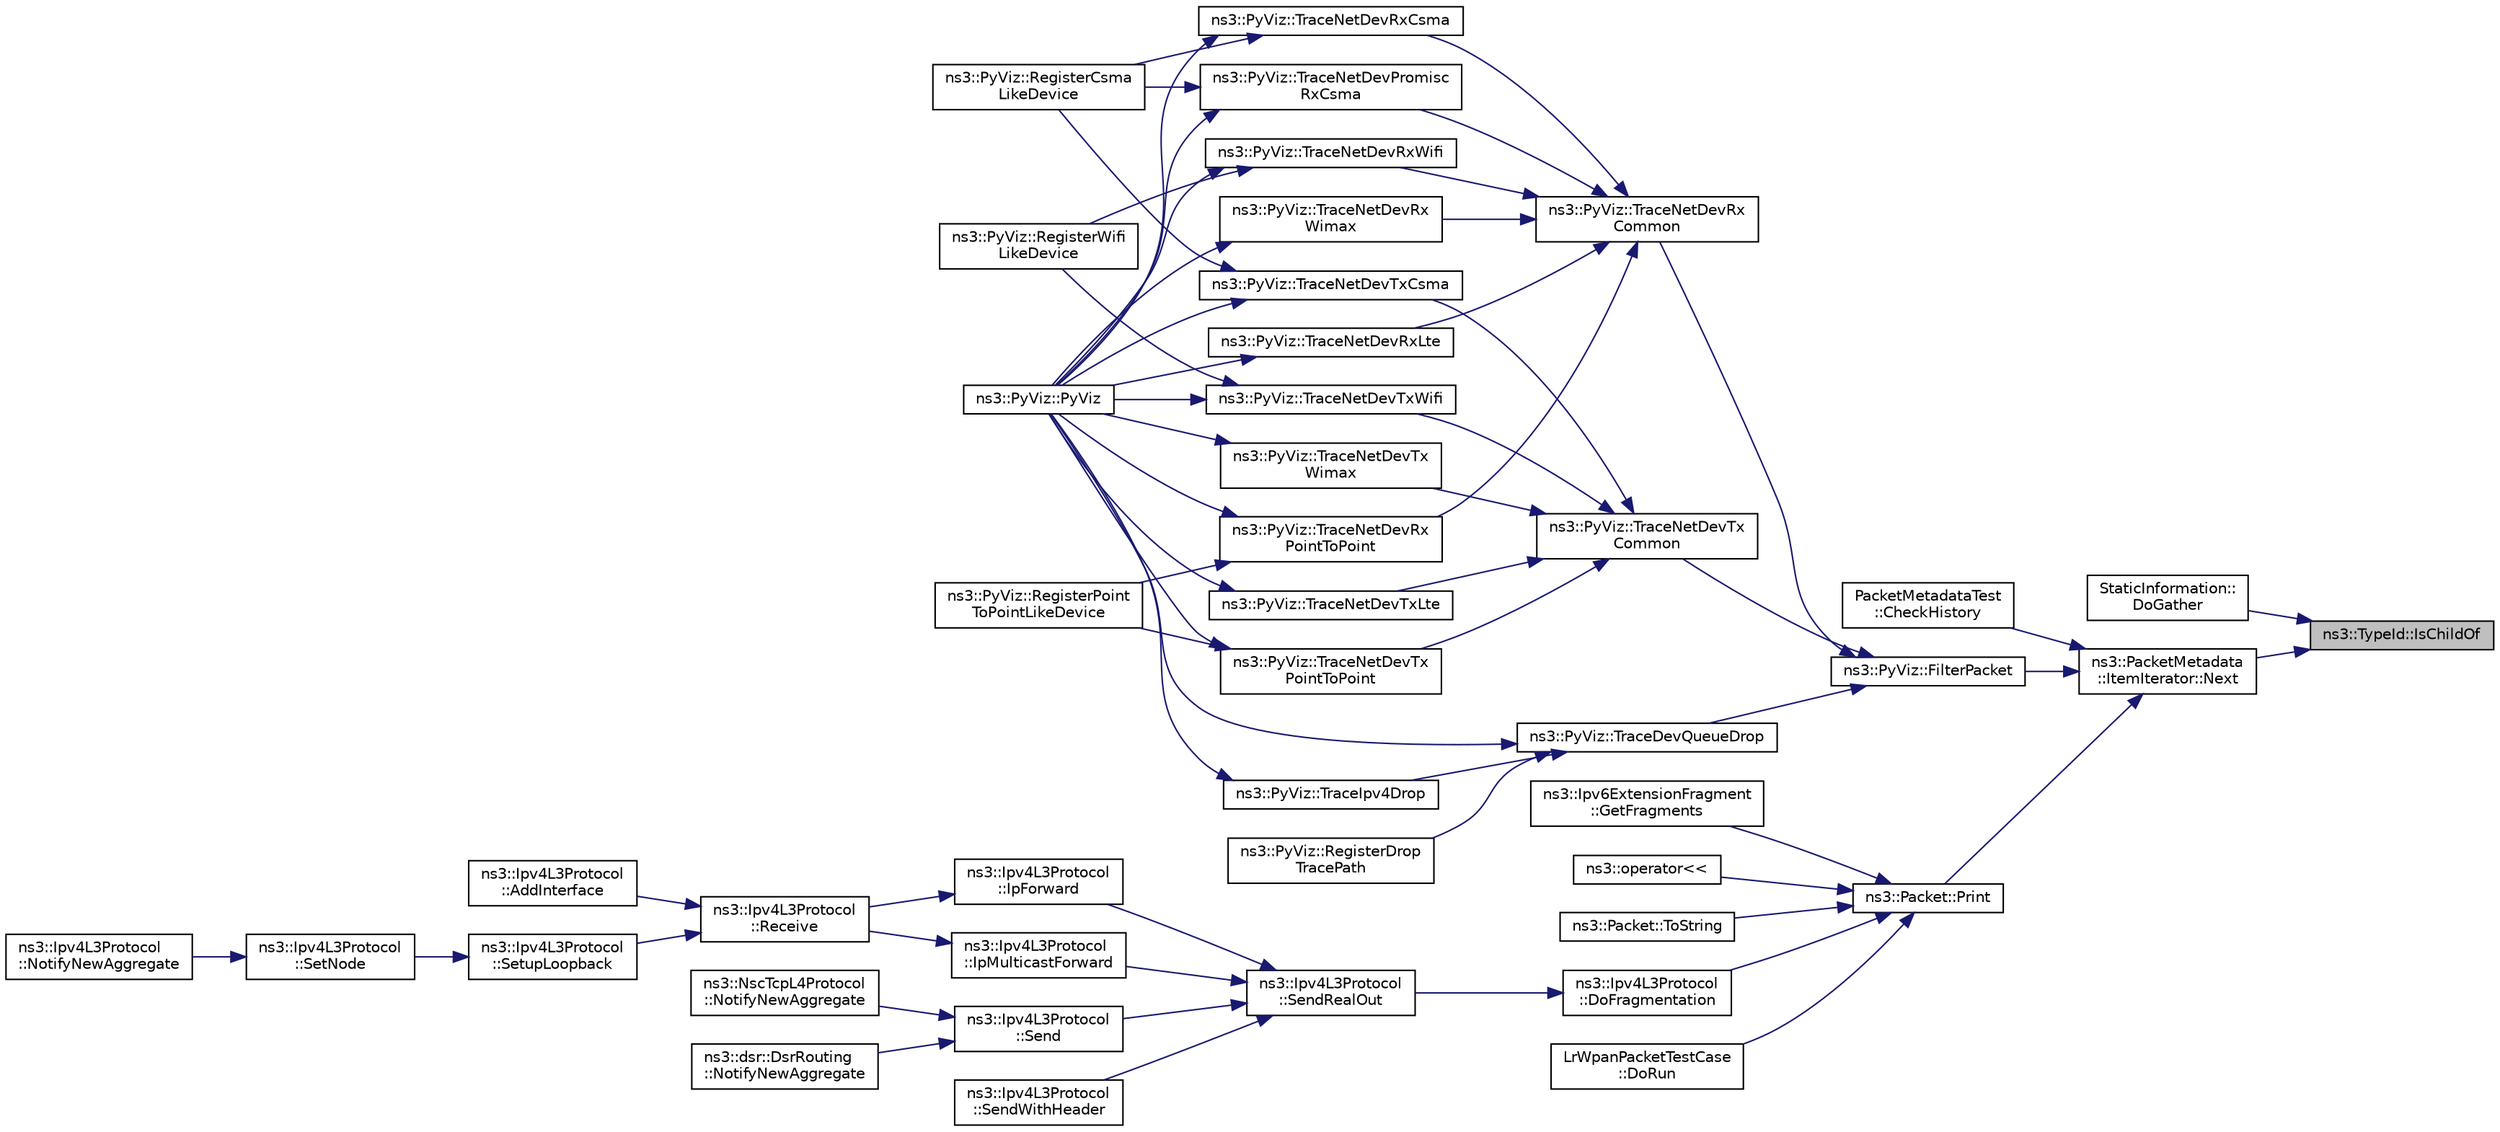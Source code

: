 digraph "ns3::TypeId::IsChildOf"
{
 // LATEX_PDF_SIZE
  edge [fontname="Helvetica",fontsize="10",labelfontname="Helvetica",labelfontsize="10"];
  node [fontname="Helvetica",fontsize="10",shape=record];
  rankdir="RL";
  Node1 [label="ns3::TypeId::IsChildOf",height=0.2,width=0.4,color="black", fillcolor="grey75", style="filled", fontcolor="black",tooltip="Check if this TypeId is a child of another."];
  Node1 -> Node2 [dir="back",color="midnightblue",fontsize="10",style="solid",fontname="Helvetica"];
  Node2 [label="StaticInformation::\lDoGather",height=0.2,width=0.4,color="black", fillcolor="white", style="filled",URL="$class_static_information.html#a069effffe5ecd58b6cc7eeb86d4eed0e",tooltip="Gather attribute, configuration path information for tid."];
  Node1 -> Node3 [dir="back",color="midnightblue",fontsize="10",style="solid",fontname="Helvetica"];
  Node3 [label="ns3::PacketMetadata\l::ItemIterator::Next",height=0.2,width=0.4,color="black", fillcolor="white", style="filled",URL="$classns3_1_1_packet_metadata_1_1_item_iterator.html#a3d59a1673dca4338f41d3c788ccd3e10",tooltip="Retrieve the next metadata item."];
  Node3 -> Node4 [dir="back",color="midnightblue",fontsize="10",style="solid",fontname="Helvetica"];
  Node4 [label="PacketMetadataTest\l::CheckHistory",height=0.2,width=0.4,color="black", fillcolor="white", style="filled",URL="$class_packet_metadata_test.html#a22fae7ba6557ced42238625fc0ccc623",tooltip="Checks the packet header and trailer history."];
  Node3 -> Node5 [dir="back",color="midnightblue",fontsize="10",style="solid",fontname="Helvetica"];
  Node5 [label="ns3::PyViz::FilterPacket",height=0.2,width=0.4,color="black", fillcolor="white", style="filled",URL="$classns3_1_1_py_viz.html#ad92f800fa5f75fc22531f572fe38095d",tooltip="Filter packet function."];
  Node5 -> Node6 [dir="back",color="midnightblue",fontsize="10",style="solid",fontname="Helvetica"];
  Node6 [label="ns3::PyViz::TraceDevQueueDrop",height=0.2,width=0.4,color="black", fillcolor="white", style="filled",URL="$classns3_1_1_py_viz.html#aca887271be7381092692957e7b15f3d8",tooltip="queue drop trace callback function"];
  Node6 -> Node7 [dir="back",color="midnightblue",fontsize="10",style="solid",fontname="Helvetica"];
  Node7 [label="ns3::PyViz::PyViz",height=0.2,width=0.4,color="black", fillcolor="white", style="filled",URL="$classns3_1_1_py_viz.html#ac8be400fd6c2f4054885d6b5a6015b81",tooltip=" "];
  Node6 -> Node8 [dir="back",color="midnightblue",fontsize="10",style="solid",fontname="Helvetica"];
  Node8 [label="ns3::PyViz::RegisterDrop\lTracePath",height=0.2,width=0.4,color="black", fillcolor="white", style="filled",URL="$classns3_1_1_py_viz.html#a0c6cee77874121b73c676d6a5d258fbf",tooltip="Register drop trace path function."];
  Node6 -> Node9 [dir="back",color="midnightblue",fontsize="10",style="solid",fontname="Helvetica"];
  Node9 [label="ns3::PyViz::TraceIpv4Drop",height=0.2,width=0.4,color="black", fillcolor="white", style="filled",URL="$classns3_1_1_py_viz.html#a57f7bbe502a7ce922ca977d0a1bcd01b",tooltip="ipv4 drop trace callback function"];
  Node9 -> Node7 [dir="back",color="midnightblue",fontsize="10",style="solid",fontname="Helvetica"];
  Node5 -> Node10 [dir="back",color="midnightblue",fontsize="10",style="solid",fontname="Helvetica"];
  Node10 [label="ns3::PyViz::TraceNetDevRx\lCommon",height=0.2,width=0.4,color="black", fillcolor="white", style="filled",URL="$classns3_1_1_py_viz.html#a9b8b6e5900fd7b1bdca524f3f9acc018",tooltip="network receive common trace callback function"];
  Node10 -> Node11 [dir="back",color="midnightblue",fontsize="10",style="solid",fontname="Helvetica"];
  Node11 [label="ns3::PyViz::TraceNetDevPromisc\lRxCsma",height=0.2,width=0.4,color="black", fillcolor="white", style="filled",URL="$classns3_1_1_py_viz.html#a851bb787c41ed1f73761ba4eea1c38e9",tooltip="CSMA promiscious receive function."];
  Node11 -> Node7 [dir="back",color="midnightblue",fontsize="10",style="solid",fontname="Helvetica"];
  Node11 -> Node12 [dir="back",color="midnightblue",fontsize="10",style="solid",fontname="Helvetica"];
  Node12 [label="ns3::PyViz::RegisterCsma\lLikeDevice",height=0.2,width=0.4,color="black", fillcolor="white", style="filled",URL="$classns3_1_1_py_viz.html#a222dd813791398f8bf76371dc9288772",tooltip="Register CSMA like device function."];
  Node10 -> Node13 [dir="back",color="midnightblue",fontsize="10",style="solid",fontname="Helvetica"];
  Node13 [label="ns3::PyViz::TraceNetDevRxCsma",height=0.2,width=0.4,color="black", fillcolor="white", style="filled",URL="$classns3_1_1_py_viz.html#a1aa3340650ee839008c0145f2113d7c8",tooltip="CSMA receive trace callback function."];
  Node13 -> Node7 [dir="back",color="midnightblue",fontsize="10",style="solid",fontname="Helvetica"];
  Node13 -> Node12 [dir="back",color="midnightblue",fontsize="10",style="solid",fontname="Helvetica"];
  Node10 -> Node14 [dir="back",color="midnightblue",fontsize="10",style="solid",fontname="Helvetica"];
  Node14 [label="ns3::PyViz::TraceNetDevRxLte",height=0.2,width=0.4,color="black", fillcolor="white", style="filled",URL="$classns3_1_1_py_viz.html#a7d9fc8bdbba152f30183735ba6cb1934",tooltip="LTE receive trace callback function."];
  Node14 -> Node7 [dir="back",color="midnightblue",fontsize="10",style="solid",fontname="Helvetica"];
  Node10 -> Node15 [dir="back",color="midnightblue",fontsize="10",style="solid",fontname="Helvetica"];
  Node15 [label="ns3::PyViz::TraceNetDevRx\lPointToPoint",height=0.2,width=0.4,color="black", fillcolor="white", style="filled",URL="$classns3_1_1_py_viz.html#a248332025ab79c95ed532c69e2abcaf7",tooltip="Point to point receive trace callback function."];
  Node15 -> Node7 [dir="back",color="midnightblue",fontsize="10",style="solid",fontname="Helvetica"];
  Node15 -> Node16 [dir="back",color="midnightblue",fontsize="10",style="solid",fontname="Helvetica"];
  Node16 [label="ns3::PyViz::RegisterPoint\lToPointLikeDevice",height=0.2,width=0.4,color="black", fillcolor="white", style="filled",URL="$classns3_1_1_py_viz.html#ab4fcab57c7fe0d3724b786e0cb9a6f63",tooltip="Register point to point like device function."];
  Node10 -> Node17 [dir="back",color="midnightblue",fontsize="10",style="solid",fontname="Helvetica"];
  Node17 [label="ns3::PyViz::TraceNetDevRxWifi",height=0.2,width=0.4,color="black", fillcolor="white", style="filled",URL="$classns3_1_1_py_viz.html#ac785f73ba91713d993c8174b7eb1def3",tooltip="WIFI receive trace callback function."];
  Node17 -> Node7 [dir="back",color="midnightblue",fontsize="10",style="solid",fontname="Helvetica"];
  Node17 -> Node18 [dir="back",color="midnightblue",fontsize="10",style="solid",fontname="Helvetica"];
  Node18 [label="ns3::PyViz::RegisterWifi\lLikeDevice",height=0.2,width=0.4,color="black", fillcolor="white", style="filled",URL="$classns3_1_1_py_viz.html#a8c41fd7483bc8fc914a41dc29e7e5b27",tooltip="Register WIFI like device function."];
  Node10 -> Node19 [dir="back",color="midnightblue",fontsize="10",style="solid",fontname="Helvetica"];
  Node19 [label="ns3::PyViz::TraceNetDevRx\lWimax",height=0.2,width=0.4,color="black", fillcolor="white", style="filled",URL="$classns3_1_1_py_viz.html#ab4eb1cdef0e3668ee44334896f2f19d0",tooltip="WIMax transmit trace callback function."];
  Node19 -> Node7 [dir="back",color="midnightblue",fontsize="10",style="solid",fontname="Helvetica"];
  Node5 -> Node20 [dir="back",color="midnightblue",fontsize="10",style="solid",fontname="Helvetica"];
  Node20 [label="ns3::PyViz::TraceNetDevTx\lCommon",height=0.2,width=0.4,color="black", fillcolor="white", style="filled",URL="$classns3_1_1_py_viz.html#a636f858be77ba74d25f68338776990d7",tooltip="network transmit common trace callback function"];
  Node20 -> Node21 [dir="back",color="midnightblue",fontsize="10",style="solid",fontname="Helvetica"];
  Node21 [label="ns3::PyViz::TraceNetDevTxCsma",height=0.2,width=0.4,color="black", fillcolor="white", style="filled",URL="$classns3_1_1_py_viz.html#a69242626e98da8f73c6dea163314e8bc",tooltip="CSMA transmit trace callback function."];
  Node21 -> Node7 [dir="back",color="midnightblue",fontsize="10",style="solid",fontname="Helvetica"];
  Node21 -> Node12 [dir="back",color="midnightblue",fontsize="10",style="solid",fontname="Helvetica"];
  Node20 -> Node22 [dir="back",color="midnightblue",fontsize="10",style="solid",fontname="Helvetica"];
  Node22 [label="ns3::PyViz::TraceNetDevTxLte",height=0.2,width=0.4,color="black", fillcolor="white", style="filled",URL="$classns3_1_1_py_viz.html#af6dab5b688878e2e26590afe344c0d07",tooltip="LTE transmit trace callback function."];
  Node22 -> Node7 [dir="back",color="midnightblue",fontsize="10",style="solid",fontname="Helvetica"];
  Node20 -> Node23 [dir="back",color="midnightblue",fontsize="10",style="solid",fontname="Helvetica"];
  Node23 [label="ns3::PyViz::TraceNetDevTx\lPointToPoint",height=0.2,width=0.4,color="black", fillcolor="white", style="filled",URL="$classns3_1_1_py_viz.html#ac632b0ca4a525d442b25e7e2d49e0dcf",tooltip="Point to point transmit trace calllback function."];
  Node23 -> Node7 [dir="back",color="midnightblue",fontsize="10",style="solid",fontname="Helvetica"];
  Node23 -> Node16 [dir="back",color="midnightblue",fontsize="10",style="solid",fontname="Helvetica"];
  Node20 -> Node24 [dir="back",color="midnightblue",fontsize="10",style="solid",fontname="Helvetica"];
  Node24 [label="ns3::PyViz::TraceNetDevTxWifi",height=0.2,width=0.4,color="black", fillcolor="white", style="filled",URL="$classns3_1_1_py_viz.html#ae4136d77a02d183111343f4cb02c6c01",tooltip="WIFI transmit trace callback function."];
  Node24 -> Node7 [dir="back",color="midnightblue",fontsize="10",style="solid",fontname="Helvetica"];
  Node24 -> Node18 [dir="back",color="midnightblue",fontsize="10",style="solid",fontname="Helvetica"];
  Node20 -> Node25 [dir="back",color="midnightblue",fontsize="10",style="solid",fontname="Helvetica"];
  Node25 [label="ns3::PyViz::TraceNetDevTx\lWimax",height=0.2,width=0.4,color="black", fillcolor="white", style="filled",URL="$classns3_1_1_py_viz.html#a94be6c13cf9fd43841f940e6ba8c5a61",tooltip="WIMax transmit trace callback function."];
  Node25 -> Node7 [dir="back",color="midnightblue",fontsize="10",style="solid",fontname="Helvetica"];
  Node3 -> Node26 [dir="back",color="midnightblue",fontsize="10",style="solid",fontname="Helvetica"];
  Node26 [label="ns3::Packet::Print",height=0.2,width=0.4,color="black", fillcolor="white", style="filled",URL="$classns3_1_1_packet.html#ad25486a838ac04533c83ff600d84546f",tooltip="Print the packet contents."];
  Node26 -> Node27 [dir="back",color="midnightblue",fontsize="10",style="solid",fontname="Helvetica"];
  Node27 [label="ns3::Ipv4L3Protocol\l::DoFragmentation",height=0.2,width=0.4,color="black", fillcolor="white", style="filled",URL="$classns3_1_1_ipv4_l3_protocol.html#a5ea602dc1447746c0c3bd90e36ec3888",tooltip="Fragment a packet."];
  Node27 -> Node28 [dir="back",color="midnightblue",fontsize="10",style="solid",fontname="Helvetica"];
  Node28 [label="ns3::Ipv4L3Protocol\l::SendRealOut",height=0.2,width=0.4,color="black", fillcolor="white", style="filled",URL="$classns3_1_1_ipv4_l3_protocol.html#ac1baf310b12bbc564d0766061ecca323",tooltip="Send packet with route."];
  Node28 -> Node29 [dir="back",color="midnightblue",fontsize="10",style="solid",fontname="Helvetica"];
  Node29 [label="ns3::Ipv4L3Protocol\l::IpForward",height=0.2,width=0.4,color="black", fillcolor="white", style="filled",URL="$classns3_1_1_ipv4_l3_protocol.html#ae00b4ef6c6907a602898800ee5dcbc57",tooltip="Forward a packet."];
  Node29 -> Node30 [dir="back",color="midnightblue",fontsize="10",style="solid",fontname="Helvetica"];
  Node30 [label="ns3::Ipv4L3Protocol\l::Receive",height=0.2,width=0.4,color="black", fillcolor="white", style="filled",URL="$classns3_1_1_ipv4_l3_protocol.html#a2f27fb0a3f698ffb34a654323b063c94",tooltip="Lower layer calls this method after calling L3Demux::Lookup The ARP subclass needs to know from which..."];
  Node30 -> Node31 [dir="back",color="midnightblue",fontsize="10",style="solid",fontname="Helvetica"];
  Node31 [label="ns3::Ipv4L3Protocol\l::AddInterface",height=0.2,width=0.4,color="black", fillcolor="white", style="filled",URL="$classns3_1_1_ipv4_l3_protocol.html#ac6855eb39254f74fa30e7f23a7b100db",tooltip=" "];
  Node30 -> Node32 [dir="back",color="midnightblue",fontsize="10",style="solid",fontname="Helvetica"];
  Node32 [label="ns3::Ipv4L3Protocol\l::SetupLoopback",height=0.2,width=0.4,color="black", fillcolor="white", style="filled",URL="$classns3_1_1_ipv4_l3_protocol.html#aa37b950d26063e4e7ee659e599c83bde",tooltip="Setup loopback interface."];
  Node32 -> Node33 [dir="back",color="midnightblue",fontsize="10",style="solid",fontname="Helvetica"];
  Node33 [label="ns3::Ipv4L3Protocol\l::SetNode",height=0.2,width=0.4,color="black", fillcolor="white", style="filled",URL="$classns3_1_1_ipv4_l3_protocol.html#a82ef37914ea8bab699575fea23586bc7",tooltip="Set node associated with this stack."];
  Node33 -> Node34 [dir="back",color="midnightblue",fontsize="10",style="solid",fontname="Helvetica"];
  Node34 [label="ns3::Ipv4L3Protocol\l::NotifyNewAggregate",height=0.2,width=0.4,color="black", fillcolor="white", style="filled",URL="$classns3_1_1_ipv4_l3_protocol.html#a41c7e4fc5a8dba55e9708df7cef9b9c7",tooltip="This function will notify other components connected to the node that a new stack member is now conne..."];
  Node28 -> Node35 [dir="back",color="midnightblue",fontsize="10",style="solid",fontname="Helvetica"];
  Node35 [label="ns3::Ipv4L3Protocol\l::IpMulticastForward",height=0.2,width=0.4,color="black", fillcolor="white", style="filled",URL="$classns3_1_1_ipv4_l3_protocol.html#a85ad438d9b2c50d55d1b674b9fd1e8f7",tooltip="Forward a multicast packet."];
  Node35 -> Node30 [dir="back",color="midnightblue",fontsize="10",style="solid",fontname="Helvetica"];
  Node28 -> Node36 [dir="back",color="midnightblue",fontsize="10",style="solid",fontname="Helvetica"];
  Node36 [label="ns3::Ipv4L3Protocol\l::Send",height=0.2,width=0.4,color="black", fillcolor="white", style="filled",URL="$classns3_1_1_ipv4_l3_protocol.html#abe8cf785815f3fbb32b0e21d629be641",tooltip=" "];
  Node36 -> Node37 [dir="back",color="midnightblue",fontsize="10",style="solid",fontname="Helvetica"];
  Node37 [label="ns3::dsr::DsrRouting\l::NotifyNewAggregate",height=0.2,width=0.4,color="black", fillcolor="white", style="filled",URL="$classns3_1_1dsr_1_1_dsr_routing.html#a7742bf3036dba9f9b24906b959be728e",tooltip="Notify all Objects aggregated to this one of a new Object being aggregated."];
  Node36 -> Node38 [dir="back",color="midnightblue",fontsize="10",style="solid",fontname="Helvetica"];
  Node38 [label="ns3::NscTcpL4Protocol\l::NotifyNewAggregate",height=0.2,width=0.4,color="black", fillcolor="white", style="filled",URL="$classns3_1_1_nsc_tcp_l4_protocol.html#a423e33bc38d6f04ba6c54f7ce2647565",tooltip="Notify all Objects aggregated to this one of a new Object being aggregated."];
  Node28 -> Node39 [dir="back",color="midnightblue",fontsize="10",style="solid",fontname="Helvetica"];
  Node39 [label="ns3::Ipv4L3Protocol\l::SendWithHeader",height=0.2,width=0.4,color="black", fillcolor="white", style="filled",URL="$classns3_1_1_ipv4_l3_protocol.html#a9305010252cee1e4e97766227ca58ba4",tooltip=" "];
  Node26 -> Node40 [dir="back",color="midnightblue",fontsize="10",style="solid",fontname="Helvetica"];
  Node40 [label="LrWpanPacketTestCase\l::DoRun",height=0.2,width=0.4,color="black", fillcolor="white", style="filled",URL="$class_lr_wpan_packet_test_case.html#ae85f64d48a71983a4a43f49e5571546a",tooltip="Implementation to actually run this TestCase."];
  Node26 -> Node41 [dir="back",color="midnightblue",fontsize="10",style="solid",fontname="Helvetica"];
  Node41 [label="ns3::Ipv6ExtensionFragment\l::GetFragments",height=0.2,width=0.4,color="black", fillcolor="white", style="filled",URL="$classns3_1_1_ipv6_extension_fragment.html#a60bc0fdd5a5d1bcb2223c98909eef44e",tooltip="Fragment a packet."];
  Node26 -> Node42 [dir="back",color="midnightblue",fontsize="10",style="solid",fontname="Helvetica"];
  Node42 [label="ns3::operator\<\<",height=0.2,width=0.4,color="black", fillcolor="white", style="filled",URL="$namespacens3.html#a592d34a2e0784b4eecdf866a48729c58",tooltip="Stream insertion operator."];
  Node26 -> Node43 [dir="back",color="midnightblue",fontsize="10",style="solid",fontname="Helvetica"];
  Node43 [label="ns3::Packet::ToString",height=0.2,width=0.4,color="black", fillcolor="white", style="filled",URL="$classns3_1_1_packet.html#a66cec88ce2f210485ef05c9b5d3a4d1c",tooltip="Return a string representation of the packet."];
}
